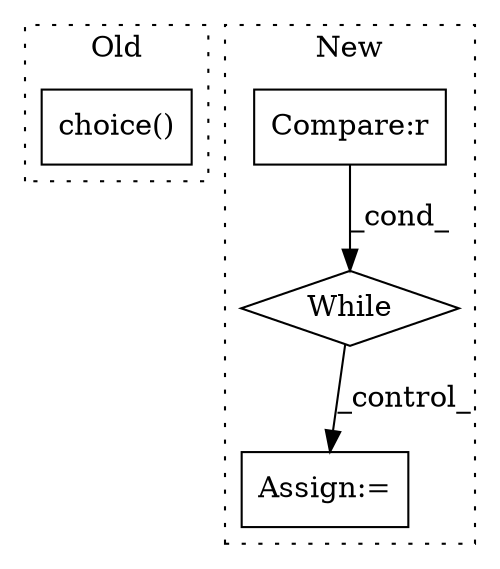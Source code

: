 digraph G {
subgraph cluster0 {
1 [label="choice()" a="75" s="296,319" l="14,1" shape="box"];
label = "Old";
style="dotted";
}
subgraph cluster1 {
2 [label="While" a="52" s="433,468" l="6,22" shape="diamond"];
3 [label="Compare:r" a="40" s="439" l="29" shape="box"];
4 [label="Assign:=" a="68" s="533" l="4" shape="box"];
label = "New";
style="dotted";
}
2 -> 4 [label="_control_"];
3 -> 2 [label="_cond_"];
}